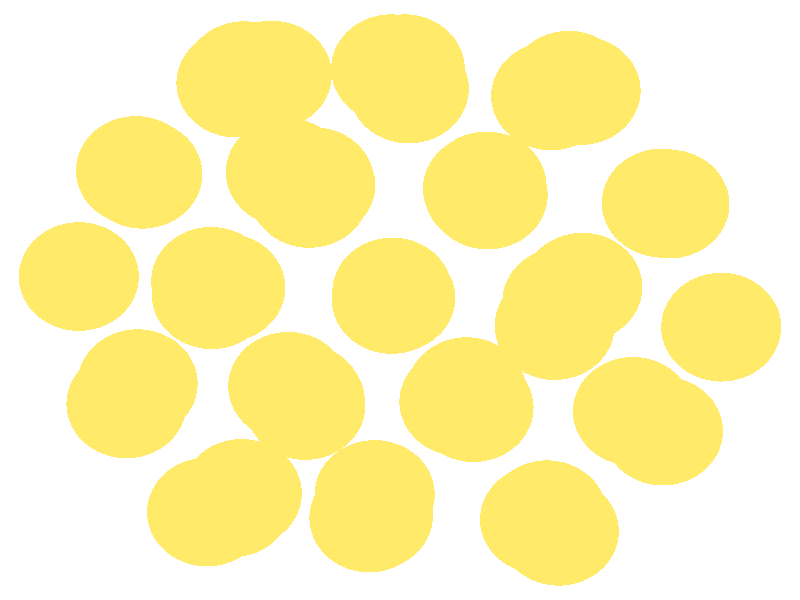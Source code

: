 #include "colors.inc"
#include "finish.inc"

global_settings {assumed_gamma 1 max_trace_level 6}
background {color White}
camera {orthographic
  right -13.60*x up 11.26*y
  direction 1.00*z
  location <0,0,50.00> look_at <0,0,0>}
light_source {<  2.00,   3.00,  40.00> color White
  area_light <0.70, 0, 0>, <0, 0.70, 0>, 3, 3
  adaptive 1 jitter}

#declare simple = finish {phong 0.7}
#declare pale = finish {ambient .5 diffuse .85 roughness .001 specular 0.200 }
#declare intermediate = finish {ambient 0.3 diffuse 0.6 specular 0.10 roughness 0.04 }
#declare vmd = finish {ambient .0 diffuse .65 phong 0.1 phong_size 40. specular 0.500 }
#declare jmol = finish {ambient .2 diffuse .6 specular 1 roughness .001 metallic}
#declare ase2 = finish {ambient 0.05 brilliance 3 diffuse 0.6 metallic specular 0.70 roughness 0.04 reflection 0.15}
#declare ase3 = finish {ambient .15 brilliance 2 diffuse .6 metallic specular 1. roughness .001 reflection .0}
#declare glass = finish {ambient .05 diffuse .3 specular 1. roughness .001}
#declare Rcell = 0.050;
#declare Rbond = 0.100;

#macro atom(LOC, R, COL, FIN)
  sphere{LOC, R texture{pigment{COL} finish{FIN}}}
#end
#macro constrain(LOC, R, COL, FIN)
union{torus{R, Rcell rotate 45*z texture{pigment{COL} finish{FIN}}}
      torus{R, Rcell rotate -45*z texture{pigment{COL} finish{FIN}}}
      translate LOC}
#end

atom(< -1.61,  -1.98,  -1.67>, 1.02, rgb <1.00, 0.82, 0.14>, ase3) // #0 
atom(< -0.52,  -4.09,  -3.21>, 1.02, rgb <1.00, 0.82, 0.14>, ase3) // #1 
atom(<  1.01,  -1.91,  -1.69>, 1.02, rgb <1.00, 0.82, 0.14>, ase3) // #2 
atom(<  2.38,  -4.12,  -3.15>, 1.02, rgb <1.00, 0.82, 0.14>, ase3) // #3 
atom(<  1.25,  -2.02,  -4.45>, 1.02, rgb <1.00, 0.82, 0.14>, ase3) // #4 
atom(<  2.70,  -4.34,  -5.90>, 1.02, rgb <1.00, 0.82, 0.14>, ase3) // #5 
atom(<  4.47,  -2.46,  -4.53>, 1.02, rgb <1.00, 0.82, 0.14>, ase3) // #6 
atom(<  3.96,  -2.09,  -7.14>, 1.02, rgb <1.00, 0.82, 0.14>, ase3) // #7 
atom(< -0.14,   0.01,   0.00>, 1.02, rgb <1.00, 0.82, 0.14>, ase3) // #8 
atom(< -1.54,   2.00,  -1.45>, 1.02, rgb <1.00, 0.82, 0.14>, ase3) // #9 
atom(< -0.08,   0.04,  -2.96>, 1.02, rgb <1.00, 0.82, 0.14>, ase3) // #10 
atom(<  1.47,   2.14,  -1.14>, 1.02, rgb <1.00, 0.82, 0.14>, ase3) // #11 
atom(<  2.63,  -0.48,  -2.75>, 1.02, rgb <1.00, 0.82, 0.14>, ase3) // #12 
atom(<  1.43,   2.03,  -4.37>, 1.02, rgb <1.00, 0.82, 0.14>, ase3) // #13 
atom(<  2.76,  -0.03,  -5.85>, 1.02, rgb <1.00, 0.82, 0.14>, ase3) // #14 
atom(<  4.58,   1.80,  -4.42>, 1.02, rgb <1.00, 0.82, 0.14>, ase3) // #15 
atom(<  5.46,  -0.51,  -5.98>, 1.02, rgb <1.00, 0.82, 0.14>, ase3) // #16 
atom(<  4.45,   1.82,  -7.33>, 1.02, rgb <1.00, 0.82, 0.14>, ase3) // #17 
atom(< -0.15,   4.34,  -2.89>, 1.02, rgb <1.00, 0.82, 0.14>, ase3) // #18 
atom(<  3.07,   3.93,  -3.08>, 1.02, rgb <1.00, 0.82, 0.14>, ase3) // #19 
atom(<  2.87,   4.03,  -5.55>, 1.02, rgb <1.00, 0.82, 0.14>, ase3) // #20 
atom(< -2.69,  -3.63,  -3.11>, 1.02, rgb <1.00, 0.82, 0.14>, ase3) // #21 
atom(< -4.46,  -1.57,  -4.40>, 1.02, rgb <1.00, 0.82, 0.14>, ase3) // #22 
atom(< -2.86,  -3.81,  -6.01>, 1.02, rgb <1.00, 0.82, 0.14>, ase3) // #23 
atom(< -1.62,  -1.89,  -4.42>, 1.02, rgb <1.00, 0.82, 0.14>, ase3) // #24 
atom(< -0.46,  -4.05,  -5.98>, 1.02, rgb <1.00, 0.82, 0.14>, ase3) // #25 
atom(< -1.65,  -1.84,  -7.29>, 1.02, rgb <1.00, 0.82, 0.14>, ase3) // #26 
atom(< -0.43,  -3.65,  -8.76>, 1.02, rgb <1.00, 0.82, 0.14>, ase3) // #27 
atom(<  1.22,  -1.97,  -7.31>, 1.02, rgb <1.00, 0.82, 0.14>, ase3) // #28 
atom(<  2.50,  -4.03,  -8.84>, 1.02, rgb <1.00, 0.82, 0.14>, ase3) // #29 
atom(<  1.13,  -1.72, -10.13>, 1.02, rgb <1.00, 0.82, 0.14>, ase3) // #30 
atom(< -3.20,   0.10,  -2.60>, 1.02, rgb <1.00, 0.82, 0.14>, ase3) // #31 
atom(< -4.38,   2.36,  -4.33>, 1.02, rgb <1.00, 0.82, 0.14>, ase3) // #32 
atom(< -2.97,   0.23,  -5.80>, 1.02, rgb <1.00, 0.82, 0.14>, ase3) // #33 
atom(< -1.44,   2.16,  -4.34>, 1.02, rgb <1.00, 0.82, 0.14>, ase3) // #34 
atom(< -0.11,   0.10,  -5.83>, 1.02, rgb <1.00, 0.82, 0.14>, ase3) // #35 
atom(< -1.46,   2.22,  -7.21>, 1.02, rgb <1.00, 0.82, 0.14>, ase3) // #36 
atom(< -0.13,   0.15,  -8.70>, 1.02, rgb <1.00, 0.82, 0.14>, ase3) // #37 
atom(<  1.41,   2.09,  -7.24>, 1.02, rgb <1.00, 0.82, 0.14>, ase3) // #38 
atom(<  3.10,   0.24,  -8.75>, 1.02, rgb <1.00, 0.82, 0.14>, ase3) // #39 
atom(<  1.49,   1.97, -10.46>, 1.02, rgb <1.00, 0.82, 0.14>, ase3) // #40 
atom(< -2.18,   4.22,  -3.05>, 1.02, rgb <1.00, 0.82, 0.14>, ase3) // #41 
atom(< -2.65,   4.21,  -5.60>, 1.02, rgb <1.00, 0.82, 0.14>, ase3) // #42 
atom(<  0.15,   3.96,  -5.70>, 1.02, rgb <1.00, 0.82, 0.14>, ase3) // #43 
atom(<  0.08,   4.34,  -8.35>, 1.02, rgb <1.00, 0.82, 0.14>, ase3) // #44 
atom(<  2.57,   3.83,  -8.75>, 1.02, rgb <1.00, 0.82, 0.14>, ase3) // #45 
atom(< -4.65,  -1.95,  -7.44>, 1.02, rgb <1.00, 0.82, 0.14>, ase3) // #46 
atom(< -3.28,  -3.98,  -8.89>, 1.02, rgb <1.00, 0.82, 0.14>, ase3) // #47 
atom(< -1.90,  -1.62, -10.05>, 1.02, rgb <1.00, 0.82, 0.14>, ase3) // #48 
atom(< -5.46,   0.44,  -5.63>, 1.02, rgb <1.00, 0.82, 0.14>, ase3) // #49 
atom(< -4.49,   2.43,  -7.15>, 1.02, rgb <1.00, 0.82, 0.14>, ase3) // #50 
atom(< -3.21,   0.35,  -8.69>, 1.02, rgb <1.00, 0.82, 0.14>, ase3) // #51 
atom(< -1.94,   2.40, -10.21>, 1.02, rgb <1.00, 0.82, 0.14>, ase3) // #52 
atom(< -0.14,   0.01, -11.63>, 1.02, rgb <1.00, 0.82, 0.14>, ase3) // #53 
atom(< -2.78,   4.07,  -8.83>, 1.02, rgb <1.00, 0.82, 0.14>, ase3) // #54 
